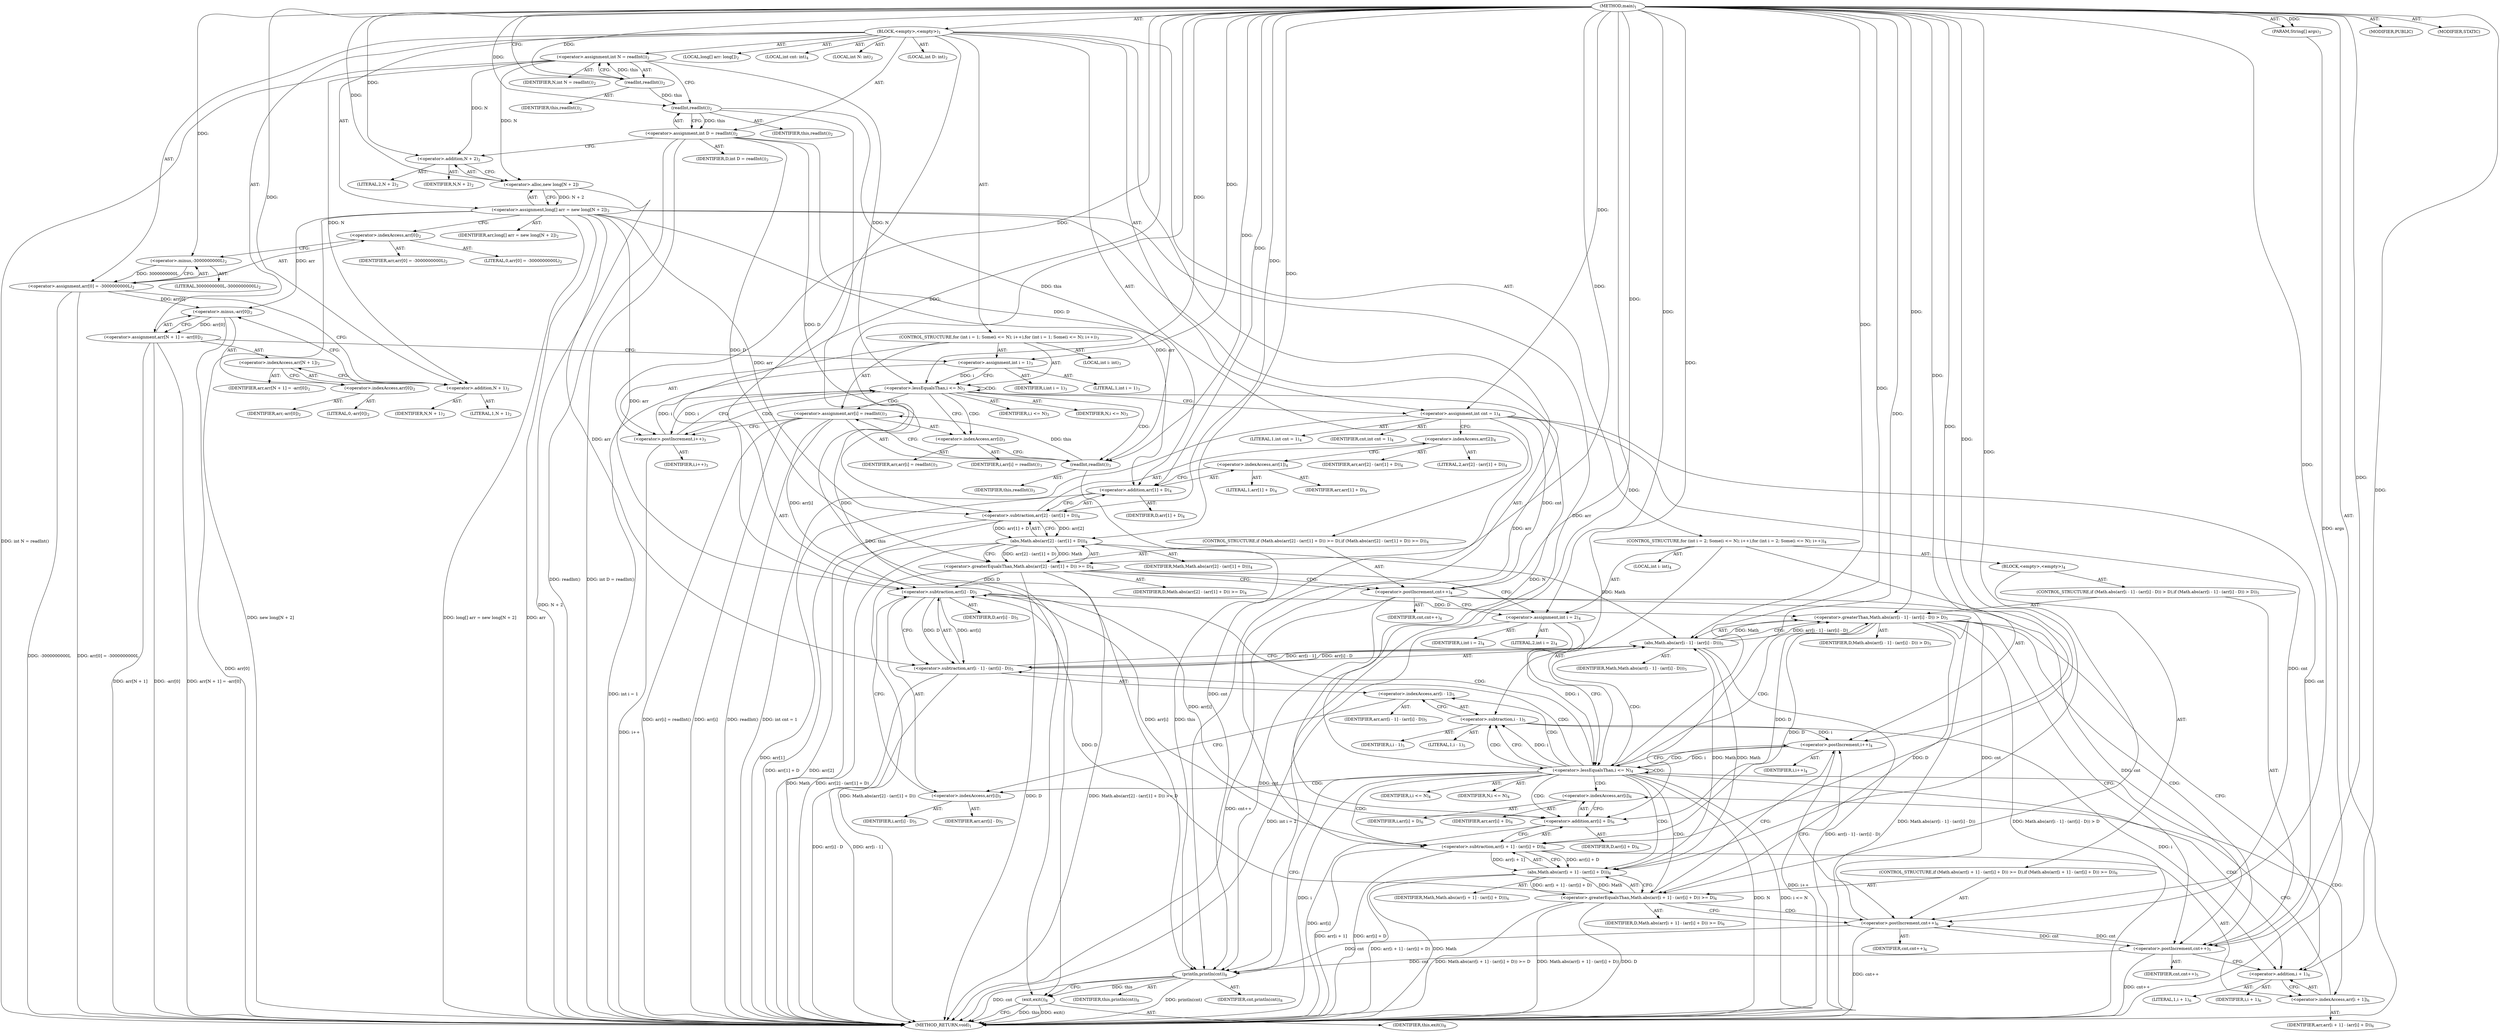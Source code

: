 digraph "main" {  
"17" [label = <(METHOD,main)<SUB>1</SUB>> ]
"18" [label = <(PARAM,String[] args)<SUB>1</SUB>> ]
"19" [label = <(BLOCK,&lt;empty&gt;,&lt;empty&gt;)<SUB>1</SUB>> ]
"20" [label = <(LOCAL,int N: int)<SUB>2</SUB>> ]
"21" [label = <(LOCAL,int D: int)<SUB>2</SUB>> ]
"22" [label = <(&lt;operator&gt;.assignment,int N = readInt())<SUB>2</SUB>> ]
"23" [label = <(IDENTIFIER,N,int N = readInt())<SUB>2</SUB>> ]
"24" [label = <(readInt,readInt())<SUB>2</SUB>> ]
"25" [label = <(IDENTIFIER,this,readInt())<SUB>2</SUB>> ]
"26" [label = <(&lt;operator&gt;.assignment,int D = readInt())<SUB>2</SUB>> ]
"27" [label = <(IDENTIFIER,D,int D = readInt())<SUB>2</SUB>> ]
"28" [label = <(readInt,readInt())<SUB>2</SUB>> ]
"29" [label = <(IDENTIFIER,this,readInt())<SUB>2</SUB>> ]
"30" [label = <(LOCAL,long[] arr: long[])<SUB>2</SUB>> ]
"31" [label = <(&lt;operator&gt;.assignment,long[] arr = new long[N + 2])<SUB>2</SUB>> ]
"32" [label = <(IDENTIFIER,arr,long[] arr = new long[N + 2])<SUB>2</SUB>> ]
"33" [label = <(&lt;operator&gt;.alloc,new long[N + 2])> ]
"34" [label = <(&lt;operator&gt;.addition,N + 2)<SUB>2</SUB>> ]
"35" [label = <(IDENTIFIER,N,N + 2)<SUB>2</SUB>> ]
"36" [label = <(LITERAL,2,N + 2)<SUB>2</SUB>> ]
"37" [label = <(&lt;operator&gt;.assignment,arr[0] = -3000000000L)<SUB>2</SUB>> ]
"38" [label = <(&lt;operator&gt;.indexAccess,arr[0])<SUB>2</SUB>> ]
"39" [label = <(IDENTIFIER,arr,arr[0] = -3000000000L)<SUB>2</SUB>> ]
"40" [label = <(LITERAL,0,arr[0] = -3000000000L)<SUB>2</SUB>> ]
"41" [label = <(&lt;operator&gt;.minus,-3000000000L)<SUB>2</SUB>> ]
"42" [label = <(LITERAL,3000000000L,-3000000000L)<SUB>2</SUB>> ]
"43" [label = <(&lt;operator&gt;.assignment,arr[N + 1] = -arr[0])<SUB>2</SUB>> ]
"44" [label = <(&lt;operator&gt;.indexAccess,arr[N + 1])<SUB>2</SUB>> ]
"45" [label = <(IDENTIFIER,arr,arr[N + 1] = -arr[0])<SUB>2</SUB>> ]
"46" [label = <(&lt;operator&gt;.addition,N + 1)<SUB>2</SUB>> ]
"47" [label = <(IDENTIFIER,N,N + 1)<SUB>2</SUB>> ]
"48" [label = <(LITERAL,1,N + 1)<SUB>2</SUB>> ]
"49" [label = <(&lt;operator&gt;.minus,-arr[0])<SUB>2</SUB>> ]
"50" [label = <(&lt;operator&gt;.indexAccess,arr[0])<SUB>2</SUB>> ]
"51" [label = <(IDENTIFIER,arr,-arr[0])<SUB>2</SUB>> ]
"52" [label = <(LITERAL,0,-arr[0])<SUB>2</SUB>> ]
"53" [label = <(CONTROL_STRUCTURE,for (int i = 1; Some(i &lt;= N); i++),for (int i = 1; Some(i &lt;= N); i++))<SUB>3</SUB>> ]
"54" [label = <(LOCAL,int i: int)<SUB>3</SUB>> ]
"55" [label = <(&lt;operator&gt;.assignment,int i = 1)<SUB>3</SUB>> ]
"56" [label = <(IDENTIFIER,i,int i = 1)<SUB>3</SUB>> ]
"57" [label = <(LITERAL,1,int i = 1)<SUB>3</SUB>> ]
"58" [label = <(&lt;operator&gt;.lessEqualsThan,i &lt;= N)<SUB>3</SUB>> ]
"59" [label = <(IDENTIFIER,i,i &lt;= N)<SUB>3</SUB>> ]
"60" [label = <(IDENTIFIER,N,i &lt;= N)<SUB>3</SUB>> ]
"61" [label = <(&lt;operator&gt;.postIncrement,i++)<SUB>3</SUB>> ]
"62" [label = <(IDENTIFIER,i,i++)<SUB>3</SUB>> ]
"63" [label = <(&lt;operator&gt;.assignment,arr[i] = readInt())<SUB>3</SUB>> ]
"64" [label = <(&lt;operator&gt;.indexAccess,arr[i])<SUB>3</SUB>> ]
"65" [label = <(IDENTIFIER,arr,arr[i] = readInt())<SUB>3</SUB>> ]
"66" [label = <(IDENTIFIER,i,arr[i] = readInt())<SUB>3</SUB>> ]
"67" [label = <(readInt,readInt())<SUB>3</SUB>> ]
"68" [label = <(IDENTIFIER,this,readInt())<SUB>3</SUB>> ]
"69" [label = <(LOCAL,int cnt: int)<SUB>4</SUB>> ]
"70" [label = <(&lt;operator&gt;.assignment,int cnt = 1)<SUB>4</SUB>> ]
"71" [label = <(IDENTIFIER,cnt,int cnt = 1)<SUB>4</SUB>> ]
"72" [label = <(LITERAL,1,int cnt = 1)<SUB>4</SUB>> ]
"73" [label = <(CONTROL_STRUCTURE,if (Math.abs(arr[2] - (arr[1] + D)) &gt;= D),if (Math.abs(arr[2] - (arr[1] + D)) &gt;= D))<SUB>4</SUB>> ]
"74" [label = <(&lt;operator&gt;.greaterEqualsThan,Math.abs(arr[2] - (arr[1] + D)) &gt;= D)<SUB>4</SUB>> ]
"75" [label = <(abs,Math.abs(arr[2] - (arr[1] + D)))<SUB>4</SUB>> ]
"76" [label = <(IDENTIFIER,Math,Math.abs(arr[2] - (arr[1] + D)))<SUB>4</SUB>> ]
"77" [label = <(&lt;operator&gt;.subtraction,arr[2] - (arr[1] + D))<SUB>4</SUB>> ]
"78" [label = <(&lt;operator&gt;.indexAccess,arr[2])<SUB>4</SUB>> ]
"79" [label = <(IDENTIFIER,arr,arr[2] - (arr[1] + D))<SUB>4</SUB>> ]
"80" [label = <(LITERAL,2,arr[2] - (arr[1] + D))<SUB>4</SUB>> ]
"81" [label = <(&lt;operator&gt;.addition,arr[1] + D)<SUB>4</SUB>> ]
"82" [label = <(&lt;operator&gt;.indexAccess,arr[1])<SUB>4</SUB>> ]
"83" [label = <(IDENTIFIER,arr,arr[1] + D)<SUB>4</SUB>> ]
"84" [label = <(LITERAL,1,arr[1] + D)<SUB>4</SUB>> ]
"85" [label = <(IDENTIFIER,D,arr[1] + D)<SUB>4</SUB>> ]
"86" [label = <(IDENTIFIER,D,Math.abs(arr[2] - (arr[1] + D)) &gt;= D)<SUB>4</SUB>> ]
"87" [label = <(&lt;operator&gt;.postIncrement,cnt++)<SUB>4</SUB>> ]
"88" [label = <(IDENTIFIER,cnt,cnt++)<SUB>4</SUB>> ]
"89" [label = <(CONTROL_STRUCTURE,for (int i = 2; Some(i &lt;= N); i++),for (int i = 2; Some(i &lt;= N); i++))<SUB>4</SUB>> ]
"90" [label = <(LOCAL,int i: int)<SUB>4</SUB>> ]
"91" [label = <(&lt;operator&gt;.assignment,int i = 2)<SUB>4</SUB>> ]
"92" [label = <(IDENTIFIER,i,int i = 2)<SUB>4</SUB>> ]
"93" [label = <(LITERAL,2,int i = 2)<SUB>4</SUB>> ]
"94" [label = <(&lt;operator&gt;.lessEqualsThan,i &lt;= N)<SUB>4</SUB>> ]
"95" [label = <(IDENTIFIER,i,i &lt;= N)<SUB>4</SUB>> ]
"96" [label = <(IDENTIFIER,N,i &lt;= N)<SUB>4</SUB>> ]
"97" [label = <(&lt;operator&gt;.postIncrement,i++)<SUB>4</SUB>> ]
"98" [label = <(IDENTIFIER,i,i++)<SUB>4</SUB>> ]
"99" [label = <(BLOCK,&lt;empty&gt;,&lt;empty&gt;)<SUB>4</SUB>> ]
"100" [label = <(CONTROL_STRUCTURE,if (Math.abs(arr[i - 1] - (arr[i] - D)) &gt; D),if (Math.abs(arr[i - 1] - (arr[i] - D)) &gt; D))<SUB>5</SUB>> ]
"101" [label = <(&lt;operator&gt;.greaterThan,Math.abs(arr[i - 1] - (arr[i] - D)) &gt; D)<SUB>5</SUB>> ]
"102" [label = <(abs,Math.abs(arr[i - 1] - (arr[i] - D)))<SUB>5</SUB>> ]
"103" [label = <(IDENTIFIER,Math,Math.abs(arr[i - 1] - (arr[i] - D)))<SUB>5</SUB>> ]
"104" [label = <(&lt;operator&gt;.subtraction,arr[i - 1] - (arr[i] - D))<SUB>5</SUB>> ]
"105" [label = <(&lt;operator&gt;.indexAccess,arr[i - 1])<SUB>5</SUB>> ]
"106" [label = <(IDENTIFIER,arr,arr[i - 1] - (arr[i] - D))<SUB>5</SUB>> ]
"107" [label = <(&lt;operator&gt;.subtraction,i - 1)<SUB>5</SUB>> ]
"108" [label = <(IDENTIFIER,i,i - 1)<SUB>5</SUB>> ]
"109" [label = <(LITERAL,1,i - 1)<SUB>5</SUB>> ]
"110" [label = <(&lt;operator&gt;.subtraction,arr[i] - D)<SUB>5</SUB>> ]
"111" [label = <(&lt;operator&gt;.indexAccess,arr[i])<SUB>5</SUB>> ]
"112" [label = <(IDENTIFIER,arr,arr[i] - D)<SUB>5</SUB>> ]
"113" [label = <(IDENTIFIER,i,arr[i] - D)<SUB>5</SUB>> ]
"114" [label = <(IDENTIFIER,D,arr[i] - D)<SUB>5</SUB>> ]
"115" [label = <(IDENTIFIER,D,Math.abs(arr[i - 1] - (arr[i] - D)) &gt; D)<SUB>5</SUB>> ]
"116" [label = <(&lt;operator&gt;.postIncrement,cnt++)<SUB>5</SUB>> ]
"117" [label = <(IDENTIFIER,cnt,cnt++)<SUB>5</SUB>> ]
"118" [label = <(CONTROL_STRUCTURE,if (Math.abs(arr[i + 1] - (arr[i] + D)) &gt;= D),if (Math.abs(arr[i + 1] - (arr[i] + D)) &gt;= D))<SUB>6</SUB>> ]
"119" [label = <(&lt;operator&gt;.greaterEqualsThan,Math.abs(arr[i + 1] - (arr[i] + D)) &gt;= D)<SUB>6</SUB>> ]
"120" [label = <(abs,Math.abs(arr[i + 1] - (arr[i] + D)))<SUB>6</SUB>> ]
"121" [label = <(IDENTIFIER,Math,Math.abs(arr[i + 1] - (arr[i] + D)))<SUB>6</SUB>> ]
"122" [label = <(&lt;operator&gt;.subtraction,arr[i + 1] - (arr[i] + D))<SUB>6</SUB>> ]
"123" [label = <(&lt;operator&gt;.indexAccess,arr[i + 1])<SUB>6</SUB>> ]
"124" [label = <(IDENTIFIER,arr,arr[i + 1] - (arr[i] + D))<SUB>6</SUB>> ]
"125" [label = <(&lt;operator&gt;.addition,i + 1)<SUB>6</SUB>> ]
"126" [label = <(IDENTIFIER,i,i + 1)<SUB>6</SUB>> ]
"127" [label = <(LITERAL,1,i + 1)<SUB>6</SUB>> ]
"128" [label = <(&lt;operator&gt;.addition,arr[i] + D)<SUB>6</SUB>> ]
"129" [label = <(&lt;operator&gt;.indexAccess,arr[i])<SUB>6</SUB>> ]
"130" [label = <(IDENTIFIER,arr,arr[i] + D)<SUB>6</SUB>> ]
"131" [label = <(IDENTIFIER,i,arr[i] + D)<SUB>6</SUB>> ]
"132" [label = <(IDENTIFIER,D,arr[i] + D)<SUB>6</SUB>> ]
"133" [label = <(IDENTIFIER,D,Math.abs(arr[i + 1] - (arr[i] + D)) &gt;= D)<SUB>6</SUB>> ]
"134" [label = <(&lt;operator&gt;.postIncrement,cnt++)<SUB>6</SUB>> ]
"135" [label = <(IDENTIFIER,cnt,cnt++)<SUB>6</SUB>> ]
"136" [label = <(println,println(cnt))<SUB>8</SUB>> ]
"137" [label = <(IDENTIFIER,this,println(cnt))<SUB>8</SUB>> ]
"138" [label = <(IDENTIFIER,cnt,println(cnt))<SUB>8</SUB>> ]
"139" [label = <(exit,exit())<SUB>8</SUB>> ]
"140" [label = <(IDENTIFIER,this,exit())<SUB>8</SUB>> ]
"141" [label = <(MODIFIER,PUBLIC)> ]
"142" [label = <(MODIFIER,STATIC)> ]
"143" [label = <(METHOD_RETURN,void)<SUB>1</SUB>> ]
  "17" -> "18"  [ label = "AST: "] 
  "17" -> "19"  [ label = "AST: "] 
  "17" -> "141"  [ label = "AST: "] 
  "17" -> "142"  [ label = "AST: "] 
  "17" -> "143"  [ label = "AST: "] 
  "19" -> "20"  [ label = "AST: "] 
  "19" -> "21"  [ label = "AST: "] 
  "19" -> "22"  [ label = "AST: "] 
  "19" -> "26"  [ label = "AST: "] 
  "19" -> "30"  [ label = "AST: "] 
  "19" -> "31"  [ label = "AST: "] 
  "19" -> "37"  [ label = "AST: "] 
  "19" -> "43"  [ label = "AST: "] 
  "19" -> "53"  [ label = "AST: "] 
  "19" -> "69"  [ label = "AST: "] 
  "19" -> "70"  [ label = "AST: "] 
  "19" -> "73"  [ label = "AST: "] 
  "19" -> "89"  [ label = "AST: "] 
  "19" -> "136"  [ label = "AST: "] 
  "19" -> "139"  [ label = "AST: "] 
  "22" -> "23"  [ label = "AST: "] 
  "22" -> "24"  [ label = "AST: "] 
  "24" -> "25"  [ label = "AST: "] 
  "26" -> "27"  [ label = "AST: "] 
  "26" -> "28"  [ label = "AST: "] 
  "28" -> "29"  [ label = "AST: "] 
  "31" -> "32"  [ label = "AST: "] 
  "31" -> "33"  [ label = "AST: "] 
  "33" -> "34"  [ label = "AST: "] 
  "34" -> "35"  [ label = "AST: "] 
  "34" -> "36"  [ label = "AST: "] 
  "37" -> "38"  [ label = "AST: "] 
  "37" -> "41"  [ label = "AST: "] 
  "38" -> "39"  [ label = "AST: "] 
  "38" -> "40"  [ label = "AST: "] 
  "41" -> "42"  [ label = "AST: "] 
  "43" -> "44"  [ label = "AST: "] 
  "43" -> "49"  [ label = "AST: "] 
  "44" -> "45"  [ label = "AST: "] 
  "44" -> "46"  [ label = "AST: "] 
  "46" -> "47"  [ label = "AST: "] 
  "46" -> "48"  [ label = "AST: "] 
  "49" -> "50"  [ label = "AST: "] 
  "50" -> "51"  [ label = "AST: "] 
  "50" -> "52"  [ label = "AST: "] 
  "53" -> "54"  [ label = "AST: "] 
  "53" -> "55"  [ label = "AST: "] 
  "53" -> "58"  [ label = "AST: "] 
  "53" -> "61"  [ label = "AST: "] 
  "53" -> "63"  [ label = "AST: "] 
  "55" -> "56"  [ label = "AST: "] 
  "55" -> "57"  [ label = "AST: "] 
  "58" -> "59"  [ label = "AST: "] 
  "58" -> "60"  [ label = "AST: "] 
  "61" -> "62"  [ label = "AST: "] 
  "63" -> "64"  [ label = "AST: "] 
  "63" -> "67"  [ label = "AST: "] 
  "64" -> "65"  [ label = "AST: "] 
  "64" -> "66"  [ label = "AST: "] 
  "67" -> "68"  [ label = "AST: "] 
  "70" -> "71"  [ label = "AST: "] 
  "70" -> "72"  [ label = "AST: "] 
  "73" -> "74"  [ label = "AST: "] 
  "73" -> "87"  [ label = "AST: "] 
  "74" -> "75"  [ label = "AST: "] 
  "74" -> "86"  [ label = "AST: "] 
  "75" -> "76"  [ label = "AST: "] 
  "75" -> "77"  [ label = "AST: "] 
  "77" -> "78"  [ label = "AST: "] 
  "77" -> "81"  [ label = "AST: "] 
  "78" -> "79"  [ label = "AST: "] 
  "78" -> "80"  [ label = "AST: "] 
  "81" -> "82"  [ label = "AST: "] 
  "81" -> "85"  [ label = "AST: "] 
  "82" -> "83"  [ label = "AST: "] 
  "82" -> "84"  [ label = "AST: "] 
  "87" -> "88"  [ label = "AST: "] 
  "89" -> "90"  [ label = "AST: "] 
  "89" -> "91"  [ label = "AST: "] 
  "89" -> "94"  [ label = "AST: "] 
  "89" -> "97"  [ label = "AST: "] 
  "89" -> "99"  [ label = "AST: "] 
  "91" -> "92"  [ label = "AST: "] 
  "91" -> "93"  [ label = "AST: "] 
  "94" -> "95"  [ label = "AST: "] 
  "94" -> "96"  [ label = "AST: "] 
  "97" -> "98"  [ label = "AST: "] 
  "99" -> "100"  [ label = "AST: "] 
  "99" -> "118"  [ label = "AST: "] 
  "100" -> "101"  [ label = "AST: "] 
  "100" -> "116"  [ label = "AST: "] 
  "101" -> "102"  [ label = "AST: "] 
  "101" -> "115"  [ label = "AST: "] 
  "102" -> "103"  [ label = "AST: "] 
  "102" -> "104"  [ label = "AST: "] 
  "104" -> "105"  [ label = "AST: "] 
  "104" -> "110"  [ label = "AST: "] 
  "105" -> "106"  [ label = "AST: "] 
  "105" -> "107"  [ label = "AST: "] 
  "107" -> "108"  [ label = "AST: "] 
  "107" -> "109"  [ label = "AST: "] 
  "110" -> "111"  [ label = "AST: "] 
  "110" -> "114"  [ label = "AST: "] 
  "111" -> "112"  [ label = "AST: "] 
  "111" -> "113"  [ label = "AST: "] 
  "116" -> "117"  [ label = "AST: "] 
  "118" -> "119"  [ label = "AST: "] 
  "118" -> "134"  [ label = "AST: "] 
  "119" -> "120"  [ label = "AST: "] 
  "119" -> "133"  [ label = "AST: "] 
  "120" -> "121"  [ label = "AST: "] 
  "120" -> "122"  [ label = "AST: "] 
  "122" -> "123"  [ label = "AST: "] 
  "122" -> "128"  [ label = "AST: "] 
  "123" -> "124"  [ label = "AST: "] 
  "123" -> "125"  [ label = "AST: "] 
  "125" -> "126"  [ label = "AST: "] 
  "125" -> "127"  [ label = "AST: "] 
  "128" -> "129"  [ label = "AST: "] 
  "128" -> "132"  [ label = "AST: "] 
  "129" -> "130"  [ label = "AST: "] 
  "129" -> "131"  [ label = "AST: "] 
  "134" -> "135"  [ label = "AST: "] 
  "136" -> "137"  [ label = "AST: "] 
  "136" -> "138"  [ label = "AST: "] 
  "139" -> "140"  [ label = "AST: "] 
  "22" -> "28"  [ label = "CFG: "] 
  "26" -> "34"  [ label = "CFG: "] 
  "31" -> "38"  [ label = "CFG: "] 
  "37" -> "46"  [ label = "CFG: "] 
  "43" -> "55"  [ label = "CFG: "] 
  "70" -> "78"  [ label = "CFG: "] 
  "136" -> "139"  [ label = "CFG: "] 
  "139" -> "143"  [ label = "CFG: "] 
  "24" -> "22"  [ label = "CFG: "] 
  "28" -> "26"  [ label = "CFG: "] 
  "33" -> "31"  [ label = "CFG: "] 
  "38" -> "41"  [ label = "CFG: "] 
  "41" -> "37"  [ label = "CFG: "] 
  "44" -> "50"  [ label = "CFG: "] 
  "49" -> "43"  [ label = "CFG: "] 
  "55" -> "58"  [ label = "CFG: "] 
  "58" -> "64"  [ label = "CFG: "] 
  "58" -> "70"  [ label = "CFG: "] 
  "61" -> "58"  [ label = "CFG: "] 
  "63" -> "61"  [ label = "CFG: "] 
  "74" -> "87"  [ label = "CFG: "] 
  "74" -> "91"  [ label = "CFG: "] 
  "87" -> "91"  [ label = "CFG: "] 
  "91" -> "94"  [ label = "CFG: "] 
  "94" -> "107"  [ label = "CFG: "] 
  "94" -> "136"  [ label = "CFG: "] 
  "97" -> "94"  [ label = "CFG: "] 
  "34" -> "33"  [ label = "CFG: "] 
  "46" -> "44"  [ label = "CFG: "] 
  "50" -> "49"  [ label = "CFG: "] 
  "64" -> "67"  [ label = "CFG: "] 
  "67" -> "63"  [ label = "CFG: "] 
  "75" -> "74"  [ label = "CFG: "] 
  "77" -> "75"  [ label = "CFG: "] 
  "101" -> "116"  [ label = "CFG: "] 
  "101" -> "125"  [ label = "CFG: "] 
  "116" -> "125"  [ label = "CFG: "] 
  "119" -> "134"  [ label = "CFG: "] 
  "119" -> "97"  [ label = "CFG: "] 
  "134" -> "97"  [ label = "CFG: "] 
  "78" -> "82"  [ label = "CFG: "] 
  "81" -> "77"  [ label = "CFG: "] 
  "102" -> "101"  [ label = "CFG: "] 
  "120" -> "119"  [ label = "CFG: "] 
  "82" -> "81"  [ label = "CFG: "] 
  "104" -> "102"  [ label = "CFG: "] 
  "122" -> "120"  [ label = "CFG: "] 
  "105" -> "111"  [ label = "CFG: "] 
  "110" -> "104"  [ label = "CFG: "] 
  "123" -> "129"  [ label = "CFG: "] 
  "128" -> "122"  [ label = "CFG: "] 
  "107" -> "105"  [ label = "CFG: "] 
  "111" -> "110"  [ label = "CFG: "] 
  "125" -> "123"  [ label = "CFG: "] 
  "129" -> "128"  [ label = "CFG: "] 
  "17" -> "24"  [ label = "CFG: "] 
  "18" -> "143"  [ label = "DDG: args"] 
  "22" -> "143"  [ label = "DDG: int N = readInt()"] 
  "26" -> "143"  [ label = "DDG: readInt()"] 
  "26" -> "143"  [ label = "DDG: int D = readInt()"] 
  "31" -> "143"  [ label = "DDG: arr"] 
  "33" -> "143"  [ label = "DDG: N + 2"] 
  "31" -> "143"  [ label = "DDG: new long[N + 2]"] 
  "31" -> "143"  [ label = "DDG: long[] arr = new long[N + 2]"] 
  "37" -> "143"  [ label = "DDG: -3000000000L"] 
  "37" -> "143"  [ label = "DDG: arr[0] = -3000000000L"] 
  "43" -> "143"  [ label = "DDG: arr[N + 1]"] 
  "49" -> "143"  [ label = "DDG: arr[0]"] 
  "43" -> "143"  [ label = "DDG: -arr[0]"] 
  "43" -> "143"  [ label = "DDG: arr[N + 1] = -arr[0]"] 
  "55" -> "143"  [ label = "DDG: int i = 1"] 
  "70" -> "143"  [ label = "DDG: int cnt = 1"] 
  "75" -> "143"  [ label = "DDG: Math"] 
  "77" -> "143"  [ label = "DDG: arr[2]"] 
  "81" -> "143"  [ label = "DDG: arr[1]"] 
  "77" -> "143"  [ label = "DDG: arr[1] + D"] 
  "75" -> "143"  [ label = "DDG: arr[2] - (arr[1] + D)"] 
  "74" -> "143"  [ label = "DDG: Math.abs(arr[2] - (arr[1] + D))"] 
  "74" -> "143"  [ label = "DDG: D"] 
  "74" -> "143"  [ label = "DDG: Math.abs(arr[2] - (arr[1] + D)) &gt;= D"] 
  "87" -> "143"  [ label = "DDG: cnt++"] 
  "91" -> "143"  [ label = "DDG: int i = 2"] 
  "94" -> "143"  [ label = "DDG: i"] 
  "94" -> "143"  [ label = "DDG: N"] 
  "94" -> "143"  [ label = "DDG: i &lt;= N"] 
  "136" -> "143"  [ label = "DDG: cnt"] 
  "136" -> "143"  [ label = "DDG: println(cnt)"] 
  "139" -> "143"  [ label = "DDG: this"] 
  "139" -> "143"  [ label = "DDG: exit()"] 
  "104" -> "143"  [ label = "DDG: arr[i - 1]"] 
  "104" -> "143"  [ label = "DDG: arr[i] - D"] 
  "102" -> "143"  [ label = "DDG: arr[i - 1] - (arr[i] - D)"] 
  "101" -> "143"  [ label = "DDG: Math.abs(arr[i - 1] - (arr[i] - D))"] 
  "101" -> "143"  [ label = "DDG: Math.abs(arr[i - 1] - (arr[i] - D)) &gt; D"] 
  "116" -> "143"  [ label = "DDG: cnt++"] 
  "120" -> "143"  [ label = "DDG: Math"] 
  "122" -> "143"  [ label = "DDG: arr[i + 1]"] 
  "128" -> "143"  [ label = "DDG: arr[i]"] 
  "122" -> "143"  [ label = "DDG: arr[i] + D"] 
  "120" -> "143"  [ label = "DDG: arr[i + 1] - (arr[i] + D)"] 
  "119" -> "143"  [ label = "DDG: Math.abs(arr[i + 1] - (arr[i] + D))"] 
  "119" -> "143"  [ label = "DDG: D"] 
  "119" -> "143"  [ label = "DDG: Math.abs(arr[i + 1] - (arr[i] + D)) &gt;= D"] 
  "134" -> "143"  [ label = "DDG: cnt++"] 
  "97" -> "143"  [ label = "DDG: i++"] 
  "63" -> "143"  [ label = "DDG: arr[i]"] 
  "63" -> "143"  [ label = "DDG: readInt()"] 
  "63" -> "143"  [ label = "DDG: arr[i] = readInt()"] 
  "61" -> "143"  [ label = "DDG: i++"] 
  "17" -> "18"  [ label = "DDG: "] 
  "24" -> "22"  [ label = "DDG: this"] 
  "28" -> "26"  [ label = "DDG: this"] 
  "33" -> "31"  [ label = "DDG: N + 2"] 
  "41" -> "37"  [ label = "DDG: 3000000000L"] 
  "49" -> "43"  [ label = "DDG: arr[0]"] 
  "17" -> "70"  [ label = "DDG: "] 
  "17" -> "55"  [ label = "DDG: "] 
  "67" -> "63"  [ label = "DDG: this"] 
  "17" -> "91"  [ label = "DDG: "] 
  "28" -> "136"  [ label = "DDG: this"] 
  "67" -> "136"  [ label = "DDG: this"] 
  "17" -> "136"  [ label = "DDG: "] 
  "70" -> "136"  [ label = "DDG: cnt"] 
  "87" -> "136"  [ label = "DDG: cnt"] 
  "116" -> "136"  [ label = "DDG: cnt"] 
  "134" -> "136"  [ label = "DDG: cnt"] 
  "136" -> "139"  [ label = "DDG: this"] 
  "17" -> "139"  [ label = "DDG: "] 
  "17" -> "24"  [ label = "DDG: "] 
  "24" -> "28"  [ label = "DDG: this"] 
  "17" -> "28"  [ label = "DDG: "] 
  "22" -> "33"  [ label = "DDG: N"] 
  "17" -> "33"  [ label = "DDG: "] 
  "17" -> "41"  [ label = "DDG: "] 
  "31" -> "49"  [ label = "DDG: arr"] 
  "37" -> "49"  [ label = "DDG: arr[0]"] 
  "55" -> "58"  [ label = "DDG: i"] 
  "61" -> "58"  [ label = "DDG: i"] 
  "17" -> "58"  [ label = "DDG: "] 
  "22" -> "58"  [ label = "DDG: N"] 
  "58" -> "61"  [ label = "DDG: i"] 
  "17" -> "61"  [ label = "DDG: "] 
  "75" -> "74"  [ label = "DDG: Math"] 
  "75" -> "74"  [ label = "DDG: arr[2] - (arr[1] + D)"] 
  "17" -> "74"  [ label = "DDG: "] 
  "26" -> "74"  [ label = "DDG: D"] 
  "70" -> "87"  [ label = "DDG: cnt"] 
  "17" -> "87"  [ label = "DDG: "] 
  "91" -> "94"  [ label = "DDG: i"] 
  "97" -> "94"  [ label = "DDG: i"] 
  "17" -> "94"  [ label = "DDG: "] 
  "58" -> "94"  [ label = "DDG: N"] 
  "17" -> "97"  [ label = "DDG: "] 
  "107" -> "97"  [ label = "DDG: i"] 
  "22" -> "34"  [ label = "DDG: N"] 
  "17" -> "34"  [ label = "DDG: "] 
  "17" -> "46"  [ label = "DDG: "] 
  "22" -> "46"  [ label = "DDG: N"] 
  "28" -> "67"  [ label = "DDG: this"] 
  "17" -> "67"  [ label = "DDG: "] 
  "17" -> "75"  [ label = "DDG: "] 
  "77" -> "75"  [ label = "DDG: arr[2]"] 
  "77" -> "75"  [ label = "DDG: arr[1] + D"] 
  "31" -> "77"  [ label = "DDG: arr"] 
  "26" -> "77"  [ label = "DDG: D"] 
  "17" -> "77"  [ label = "DDG: "] 
  "102" -> "101"  [ label = "DDG: Math"] 
  "102" -> "101"  [ label = "DDG: arr[i - 1] - (arr[i] - D)"] 
  "110" -> "101"  [ label = "DDG: D"] 
  "17" -> "101"  [ label = "DDG: "] 
  "70" -> "116"  [ label = "DDG: cnt"] 
  "87" -> "116"  [ label = "DDG: cnt"] 
  "134" -> "116"  [ label = "DDG: cnt"] 
  "17" -> "116"  [ label = "DDG: "] 
  "120" -> "119"  [ label = "DDG: Math"] 
  "120" -> "119"  [ label = "DDG: arr[i + 1] - (arr[i] + D)"] 
  "17" -> "119"  [ label = "DDG: "] 
  "101" -> "119"  [ label = "DDG: D"] 
  "70" -> "134"  [ label = "DDG: cnt"] 
  "87" -> "134"  [ label = "DDG: cnt"] 
  "116" -> "134"  [ label = "DDG: cnt"] 
  "17" -> "134"  [ label = "DDG: "] 
  "31" -> "81"  [ label = "DDG: arr"] 
  "26" -> "81"  [ label = "DDG: D"] 
  "17" -> "81"  [ label = "DDG: "] 
  "75" -> "102"  [ label = "DDG: Math"] 
  "120" -> "102"  [ label = "DDG: Math"] 
  "17" -> "102"  [ label = "DDG: "] 
  "104" -> "102"  [ label = "DDG: arr[i - 1]"] 
  "104" -> "102"  [ label = "DDG: arr[i] - D"] 
  "102" -> "120"  [ label = "DDG: Math"] 
  "17" -> "120"  [ label = "DDG: "] 
  "122" -> "120"  [ label = "DDG: arr[i + 1]"] 
  "122" -> "120"  [ label = "DDG: arr[i] + D"] 
  "31" -> "104"  [ label = "DDG: arr"] 
  "110" -> "104"  [ label = "DDG: arr[i]"] 
  "110" -> "104"  [ label = "DDG: D"] 
  "31" -> "122"  [ label = "DDG: arr"] 
  "110" -> "122"  [ label = "DDG: arr[i]"] 
  "101" -> "122"  [ label = "DDG: D"] 
  "17" -> "122"  [ label = "DDG: "] 
  "31" -> "110"  [ label = "DDG: arr"] 
  "63" -> "110"  [ label = "DDG: arr[i]"] 
  "74" -> "110"  [ label = "DDG: D"] 
  "119" -> "110"  [ label = "DDG: D"] 
  "17" -> "110"  [ label = "DDG: "] 
  "31" -> "128"  [ label = "DDG: arr"] 
  "110" -> "128"  [ label = "DDG: arr[i]"] 
  "101" -> "128"  [ label = "DDG: D"] 
  "17" -> "128"  [ label = "DDG: "] 
  "94" -> "107"  [ label = "DDG: i"] 
  "17" -> "107"  [ label = "DDG: "] 
  "107" -> "125"  [ label = "DDG: i"] 
  "17" -> "125"  [ label = "DDG: "] 
  "58" -> "64"  [ label = "CDG: "] 
  "58" -> "67"  [ label = "CDG: "] 
  "58" -> "58"  [ label = "CDG: "] 
  "58" -> "61"  [ label = "CDG: "] 
  "58" -> "63"  [ label = "CDG: "] 
  "74" -> "87"  [ label = "CDG: "] 
  "94" -> "107"  [ label = "CDG: "] 
  "94" -> "94"  [ label = "CDG: "] 
  "94" -> "120"  [ label = "CDG: "] 
  "94" -> "122"  [ label = "CDG: "] 
  "94" -> "128"  [ label = "CDG: "] 
  "94" -> "102"  [ label = "CDG: "] 
  "94" -> "104"  [ label = "CDG: "] 
  "94" -> "119"  [ label = "CDG: "] 
  "94" -> "123"  [ label = "CDG: "] 
  "94" -> "97"  [ label = "CDG: "] 
  "94" -> "129"  [ label = "CDG: "] 
  "94" -> "101"  [ label = "CDG: "] 
  "94" -> "105"  [ label = "CDG: "] 
  "94" -> "110"  [ label = "CDG: "] 
  "94" -> "125"  [ label = "CDG: "] 
  "94" -> "111"  [ label = "CDG: "] 
  "101" -> "116"  [ label = "CDG: "] 
  "119" -> "134"  [ label = "CDG: "] 
}
